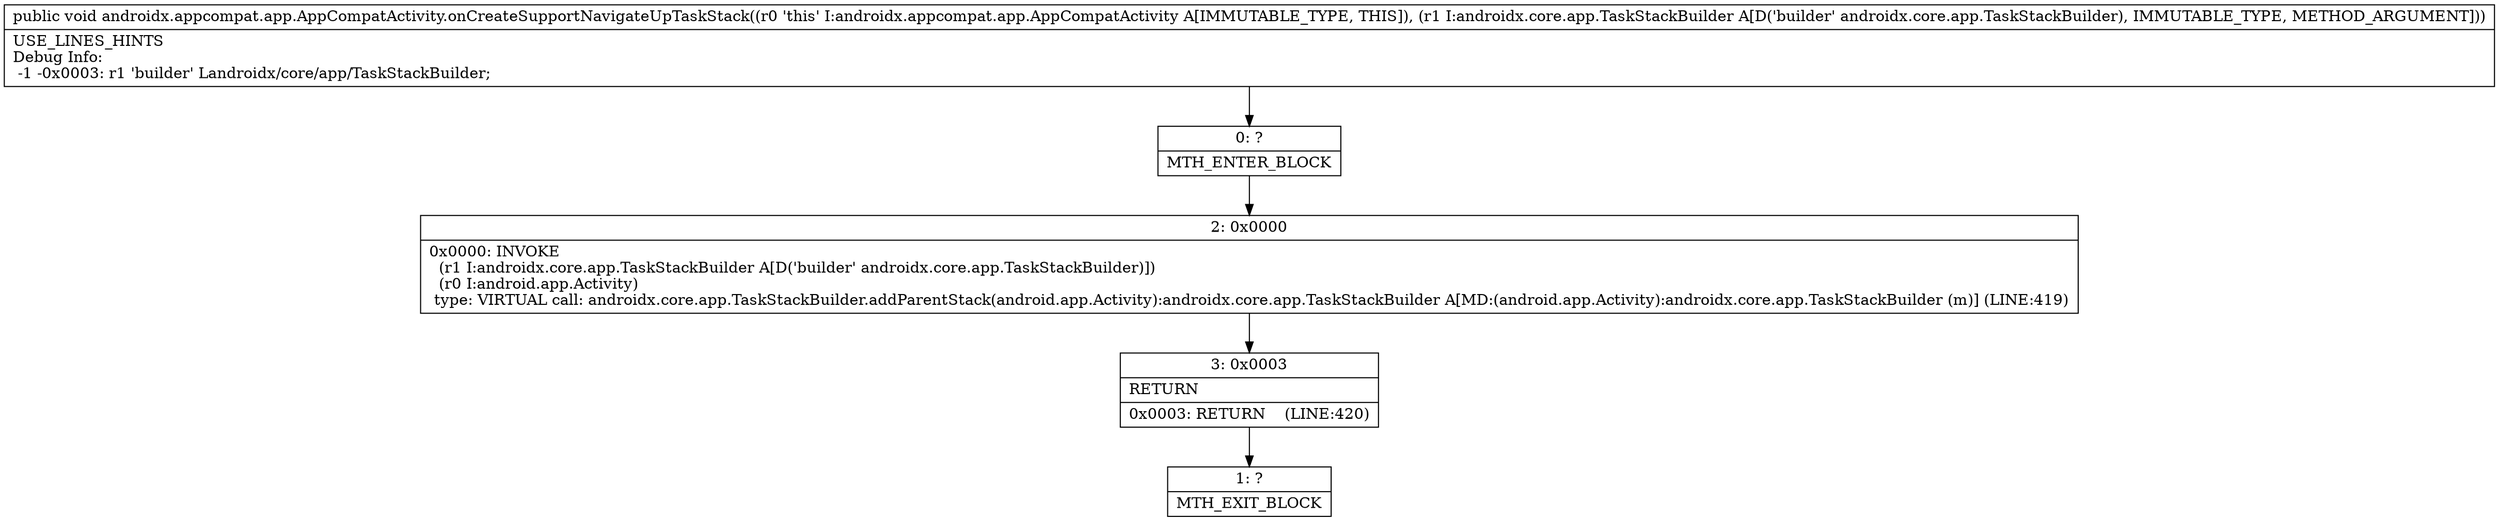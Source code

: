 digraph "CFG forandroidx.appcompat.app.AppCompatActivity.onCreateSupportNavigateUpTaskStack(Landroidx\/core\/app\/TaskStackBuilder;)V" {
Node_0 [shape=record,label="{0\:\ ?|MTH_ENTER_BLOCK\l}"];
Node_2 [shape=record,label="{2\:\ 0x0000|0x0000: INVOKE  \l  (r1 I:androidx.core.app.TaskStackBuilder A[D('builder' androidx.core.app.TaskStackBuilder)])\l  (r0 I:android.app.Activity)\l type: VIRTUAL call: androidx.core.app.TaskStackBuilder.addParentStack(android.app.Activity):androidx.core.app.TaskStackBuilder A[MD:(android.app.Activity):androidx.core.app.TaskStackBuilder (m)] (LINE:419)\l}"];
Node_3 [shape=record,label="{3\:\ 0x0003|RETURN\l|0x0003: RETURN    (LINE:420)\l}"];
Node_1 [shape=record,label="{1\:\ ?|MTH_EXIT_BLOCK\l}"];
MethodNode[shape=record,label="{public void androidx.appcompat.app.AppCompatActivity.onCreateSupportNavigateUpTaskStack((r0 'this' I:androidx.appcompat.app.AppCompatActivity A[IMMUTABLE_TYPE, THIS]), (r1 I:androidx.core.app.TaskStackBuilder A[D('builder' androidx.core.app.TaskStackBuilder), IMMUTABLE_TYPE, METHOD_ARGUMENT]))  | USE_LINES_HINTS\lDebug Info:\l  \-1 \-0x0003: r1 'builder' Landroidx\/core\/app\/TaskStackBuilder;\l}"];
MethodNode -> Node_0;Node_0 -> Node_2;
Node_2 -> Node_3;
Node_3 -> Node_1;
}

